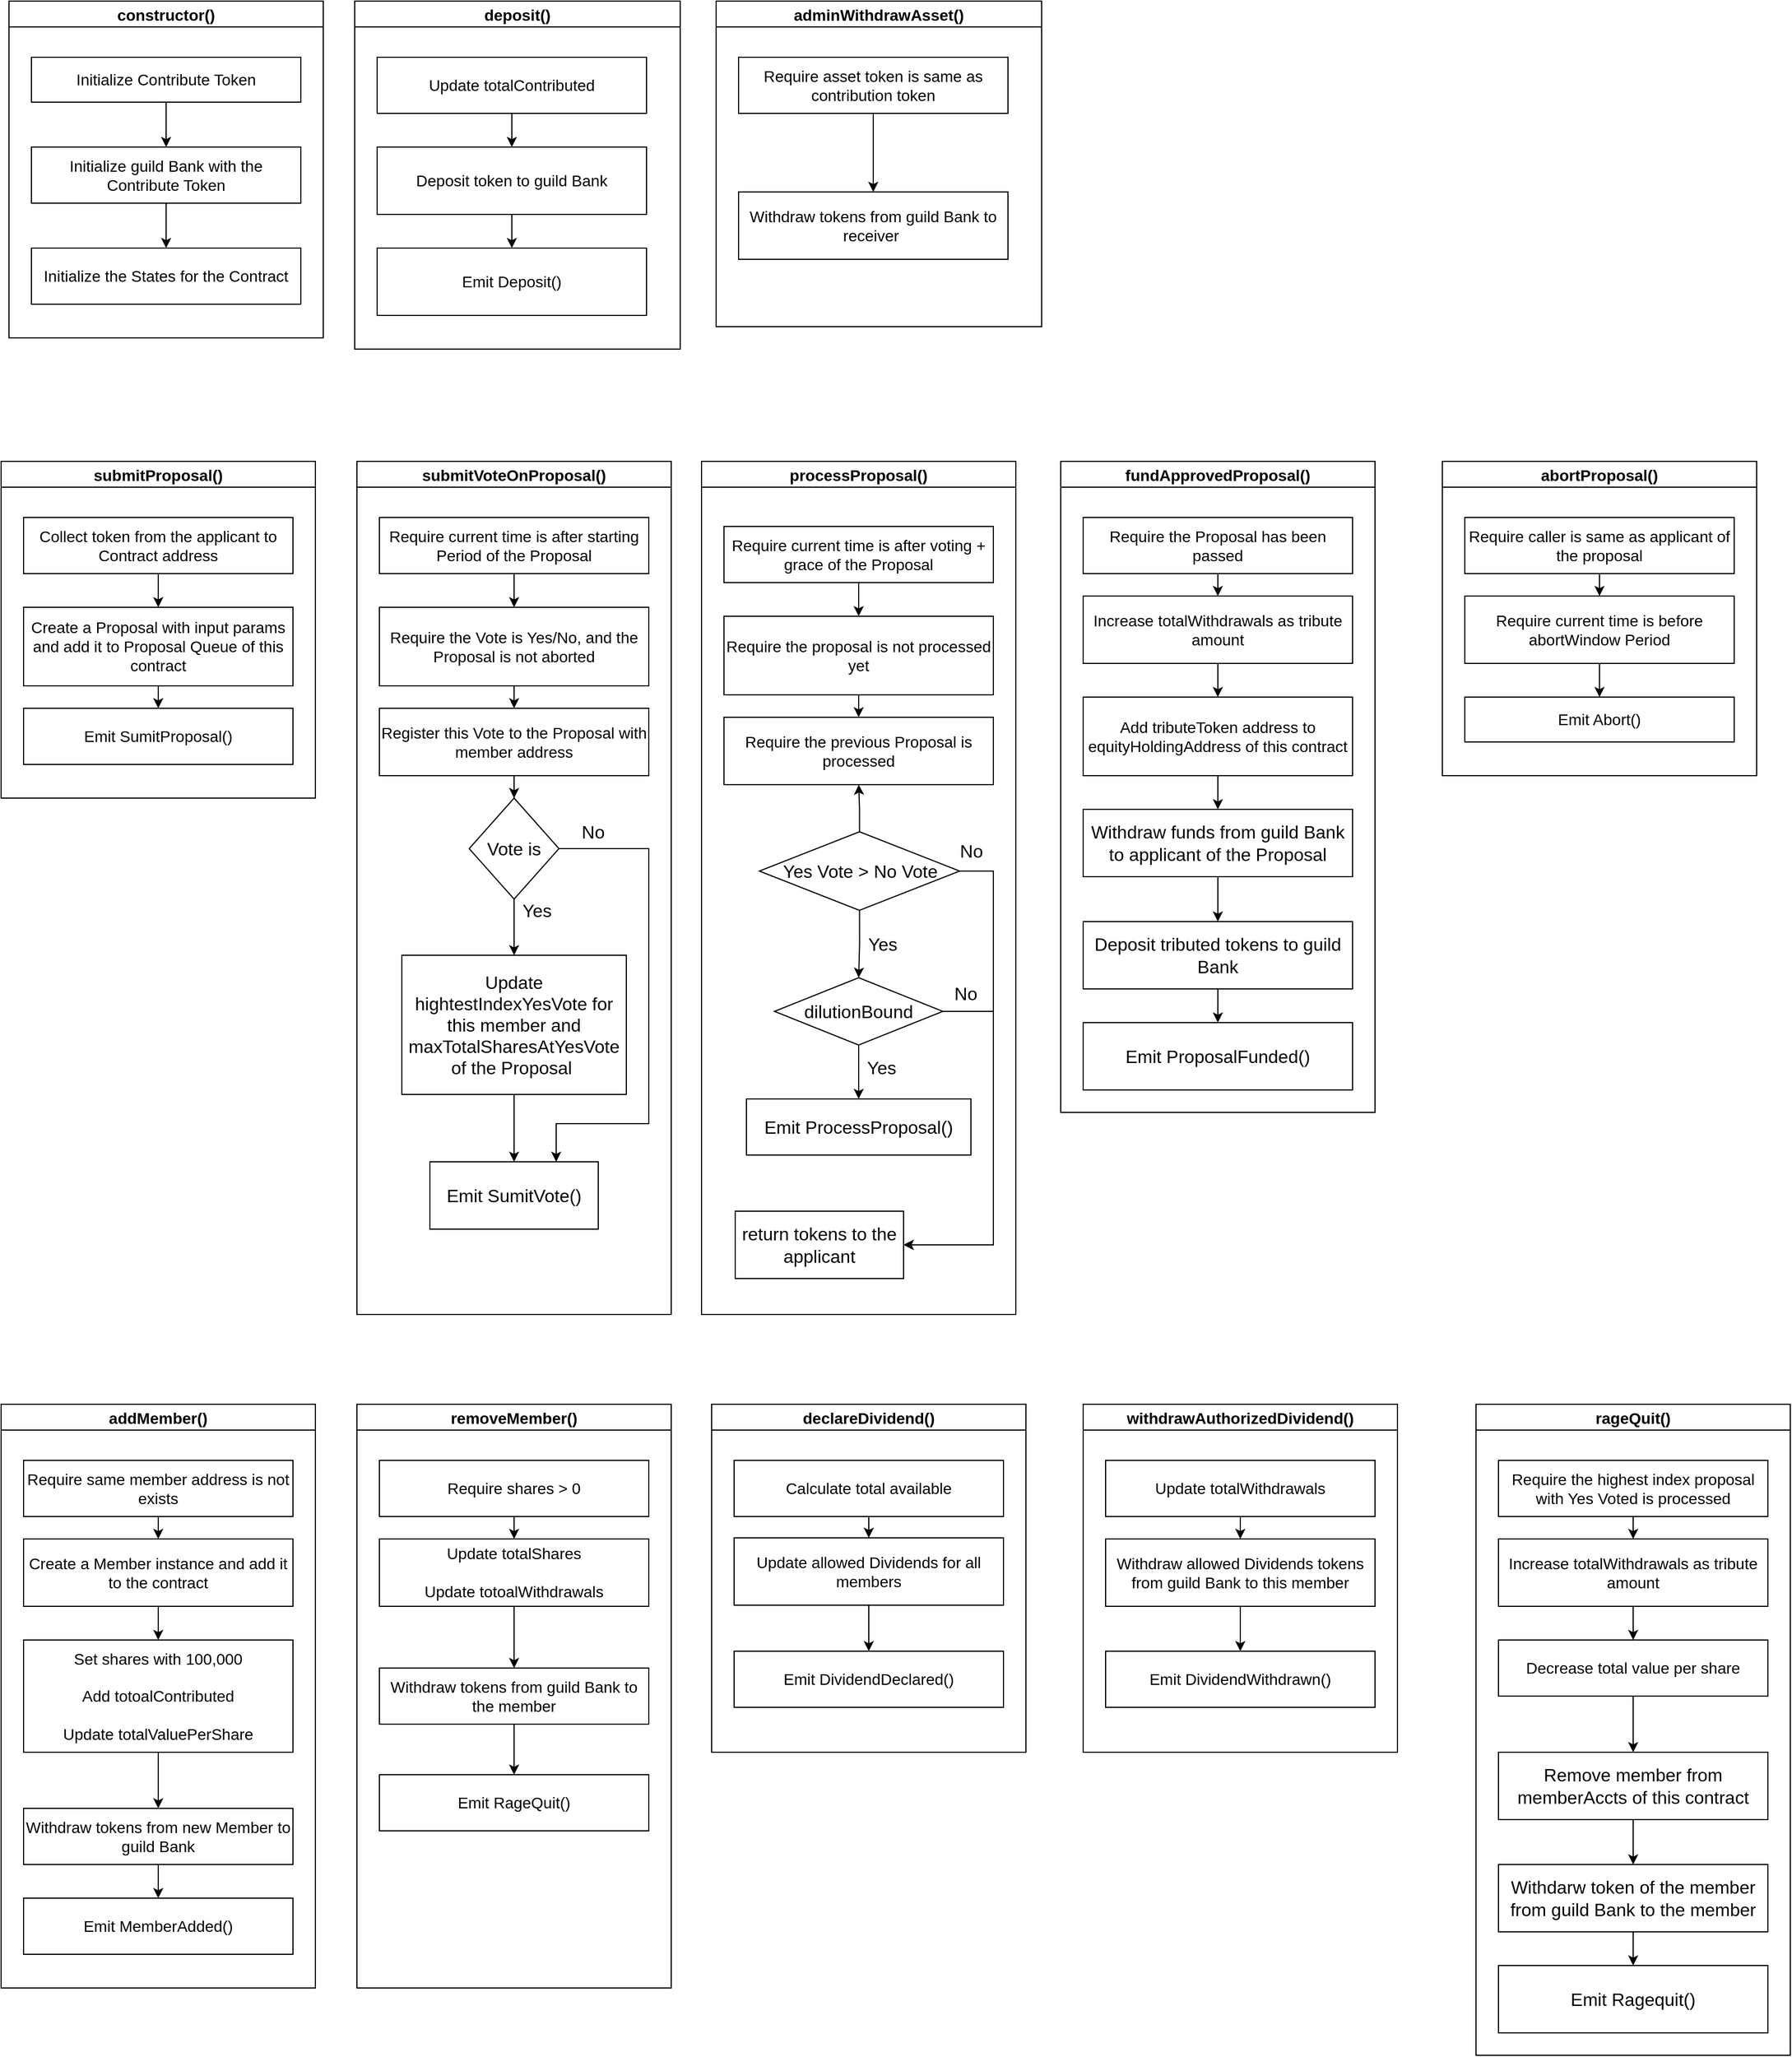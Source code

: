 <mxfile version="15.4.0" type="device"><diagram id="C5RBs43oDa-KdzZeNtuy" name="Page-1"><mxGraphModel dx="3555" dy="2055" grid="1" gridSize="10" guides="1" tooltips="1" connect="1" arrows="1" fold="1" page="1" pageScale="1" pageWidth="827" pageHeight="1169" math="0" shadow="0"><root><mxCell id="WIyWlLk6GJQsqaUBKTNV-0"/><mxCell id="WIyWlLk6GJQsqaUBKTNV-1" parent="WIyWlLk6GJQsqaUBKTNV-0"/><mxCell id="ldrtadML5f2LIZxFjMXJ-25" value="submitProposal()" style="swimlane;fontSize=14;" vertex="1" parent="WIyWlLk6GJQsqaUBKTNV-1"><mxGeometry x="23" y="440" width="280" height="300" as="geometry"/></mxCell><mxCell id="ldrtadML5f2LIZxFjMXJ-26" style="edgeStyle=orthogonalEdgeStyle;rounded=0;orthogonalLoop=1;jettySize=auto;html=1;exitX=0.5;exitY=1;exitDx=0;exitDy=0;entryX=0.5;entryY=0;entryDx=0;entryDy=0;fontSize=14;" edge="1" parent="ldrtadML5f2LIZxFjMXJ-25" source="ldrtadML5f2LIZxFjMXJ-27" target="ldrtadML5f2LIZxFjMXJ-29"><mxGeometry relative="1" as="geometry"/></mxCell><mxCell id="ldrtadML5f2LIZxFjMXJ-27" value="Collect token from the applicant to Contract address" style="rounded=0;whiteSpace=wrap;html=1;fontSize=14;" vertex="1" parent="ldrtadML5f2LIZxFjMXJ-25"><mxGeometry x="20" y="50" width="240" height="50" as="geometry"/></mxCell><mxCell id="ldrtadML5f2LIZxFjMXJ-28" style="edgeStyle=orthogonalEdgeStyle;rounded=0;orthogonalLoop=1;jettySize=auto;html=1;exitX=0.5;exitY=1;exitDx=0;exitDy=0;entryX=0.5;entryY=0;entryDx=0;entryDy=0;fontSize=14;" edge="1" parent="ldrtadML5f2LIZxFjMXJ-25" source="ldrtadML5f2LIZxFjMXJ-29" target="ldrtadML5f2LIZxFjMXJ-30"><mxGeometry relative="1" as="geometry"/></mxCell><mxCell id="ldrtadML5f2LIZxFjMXJ-29" value="Create a Proposal with input params and add it to Proposal Queue of this contract" style="rounded=0;whiteSpace=wrap;html=1;fontSize=14;" vertex="1" parent="ldrtadML5f2LIZxFjMXJ-25"><mxGeometry x="20" y="130" width="240" height="70" as="geometry"/></mxCell><mxCell id="ldrtadML5f2LIZxFjMXJ-30" value="Emit SumitProposal()" style="rounded=0;whiteSpace=wrap;html=1;fontSize=14;" vertex="1" parent="ldrtadML5f2LIZxFjMXJ-25"><mxGeometry x="20" y="220" width="240" height="50" as="geometry"/></mxCell><mxCell id="ldrtadML5f2LIZxFjMXJ-32" style="edgeStyle=orthogonalEdgeStyle;rounded=0;orthogonalLoop=1;jettySize=auto;html=1;exitX=0.5;exitY=1;exitDx=0;exitDy=0;fontSize=16;" edge="1" parent="ldrtadML5f2LIZxFjMXJ-25" source="ldrtadML5f2LIZxFjMXJ-30" target="ldrtadML5f2LIZxFjMXJ-30"><mxGeometry relative="1" as="geometry"/></mxCell><mxCell id="ldrtadML5f2LIZxFjMXJ-33" value="submitVoteOnProposal()" style="swimlane;fontSize=14;" vertex="1" parent="WIyWlLk6GJQsqaUBKTNV-1"><mxGeometry x="340" y="440" width="280" height="760" as="geometry"/></mxCell><mxCell id="ldrtadML5f2LIZxFjMXJ-34" style="edgeStyle=orthogonalEdgeStyle;rounded=0;orthogonalLoop=1;jettySize=auto;html=1;exitX=0.5;exitY=1;exitDx=0;exitDy=0;entryX=0.5;entryY=0;entryDx=0;entryDy=0;fontSize=14;" edge="1" parent="ldrtadML5f2LIZxFjMXJ-33" source="ldrtadML5f2LIZxFjMXJ-35" target="ldrtadML5f2LIZxFjMXJ-37"><mxGeometry relative="1" as="geometry"/></mxCell><mxCell id="ldrtadML5f2LIZxFjMXJ-35" value="Require current time is after starting Period of the Proposal" style="rounded=0;whiteSpace=wrap;html=1;fontSize=14;" vertex="1" parent="ldrtadML5f2LIZxFjMXJ-33"><mxGeometry x="20" y="50" width="240" height="50" as="geometry"/></mxCell><mxCell id="ldrtadML5f2LIZxFjMXJ-36" style="edgeStyle=orthogonalEdgeStyle;rounded=0;orthogonalLoop=1;jettySize=auto;html=1;exitX=0.5;exitY=1;exitDx=0;exitDy=0;entryX=0.5;entryY=0;entryDx=0;entryDy=0;fontSize=14;" edge="1" parent="ldrtadML5f2LIZxFjMXJ-33" source="ldrtadML5f2LIZxFjMXJ-37" target="ldrtadML5f2LIZxFjMXJ-38"><mxGeometry relative="1" as="geometry"/></mxCell><mxCell id="ldrtadML5f2LIZxFjMXJ-37" value="Require the Vote is Yes/No, and the Proposal is not aborted" style="rounded=0;whiteSpace=wrap;html=1;fontSize=14;" vertex="1" parent="ldrtadML5f2LIZxFjMXJ-33"><mxGeometry x="20" y="130" width="240" height="70" as="geometry"/></mxCell><mxCell id="ldrtadML5f2LIZxFjMXJ-41" style="edgeStyle=orthogonalEdgeStyle;rounded=0;orthogonalLoop=1;jettySize=auto;html=1;entryX=0.5;entryY=0;entryDx=0;entryDy=0;fontSize=16;" edge="1" parent="ldrtadML5f2LIZxFjMXJ-33" source="ldrtadML5f2LIZxFjMXJ-38" target="ldrtadML5f2LIZxFjMXJ-40"><mxGeometry relative="1" as="geometry"/></mxCell><mxCell id="ldrtadML5f2LIZxFjMXJ-38" value="Register this Vote to the Proposal with member address" style="rounded=0;whiteSpace=wrap;html=1;fontSize=14;" vertex="1" parent="ldrtadML5f2LIZxFjMXJ-33"><mxGeometry x="20" y="220" width="240" height="60" as="geometry"/></mxCell><mxCell id="ldrtadML5f2LIZxFjMXJ-39" style="edgeStyle=orthogonalEdgeStyle;rounded=0;orthogonalLoop=1;jettySize=auto;html=1;exitX=0.5;exitY=1;exitDx=0;exitDy=0;fontSize=16;" edge="1" parent="ldrtadML5f2LIZxFjMXJ-33" source="ldrtadML5f2LIZxFjMXJ-38" target="ldrtadML5f2LIZxFjMXJ-38"><mxGeometry relative="1" as="geometry"/></mxCell><mxCell id="ldrtadML5f2LIZxFjMXJ-48" value="" style="edgeStyle=orthogonalEdgeStyle;rounded=0;orthogonalLoop=1;jettySize=auto;html=1;fontSize=16;" edge="1" parent="ldrtadML5f2LIZxFjMXJ-33" source="ldrtadML5f2LIZxFjMXJ-40" target="ldrtadML5f2LIZxFjMXJ-45"><mxGeometry relative="1" as="geometry"/></mxCell><mxCell id="ldrtadML5f2LIZxFjMXJ-40" value="Vote is" style="rhombus;whiteSpace=wrap;html=1;fontSize=16;" vertex="1" parent="ldrtadML5f2LIZxFjMXJ-33"><mxGeometry x="100" y="300" width="80" height="90" as="geometry"/></mxCell><mxCell id="ldrtadML5f2LIZxFjMXJ-43" value="Yes" style="text;html=1;align=center;verticalAlign=middle;resizable=0;points=[];autosize=1;strokeColor=none;fillColor=none;fontSize=16;" vertex="1" parent="ldrtadML5f2LIZxFjMXJ-33"><mxGeometry x="140" y="390" width="40" height="20" as="geometry"/></mxCell><mxCell id="ldrtadML5f2LIZxFjMXJ-50" value="" style="edgeStyle=orthogonalEdgeStyle;rounded=0;orthogonalLoop=1;jettySize=auto;html=1;fontSize=16;" edge="1" parent="ldrtadML5f2LIZxFjMXJ-33" source="ldrtadML5f2LIZxFjMXJ-45" target="ldrtadML5f2LIZxFjMXJ-49"><mxGeometry relative="1" as="geometry"/></mxCell><mxCell id="ldrtadML5f2LIZxFjMXJ-45" value="Update hightestIndexYesVote for this member and maxTotalSharesAtYesVote of the Proposal&amp;nbsp;" style="whiteSpace=wrap;html=1;fontSize=16;" vertex="1" parent="ldrtadML5f2LIZxFjMXJ-33"><mxGeometry x="40" y="440" width="200" height="124" as="geometry"/></mxCell><mxCell id="ldrtadML5f2LIZxFjMXJ-49" value="Emit SumitVote()" style="whiteSpace=wrap;html=1;fontSize=16;" vertex="1" parent="ldrtadML5f2LIZxFjMXJ-33"><mxGeometry x="65" y="624" width="150" height="60" as="geometry"/></mxCell><mxCell id="ldrtadML5f2LIZxFjMXJ-51" style="edgeStyle=orthogonalEdgeStyle;rounded=0;orthogonalLoop=1;jettySize=auto;html=1;exitX=1;exitY=0.5;exitDx=0;exitDy=0;fontSize=16;entryX=0.75;entryY=0;entryDx=0;entryDy=0;" edge="1" parent="ldrtadML5f2LIZxFjMXJ-33" source="ldrtadML5f2LIZxFjMXJ-40" target="ldrtadML5f2LIZxFjMXJ-49"><mxGeometry relative="1" as="geometry"><mxPoint x="160" y="580" as="targetPoint"/><Array as="points"><mxPoint x="260" y="345"/><mxPoint x="260" y="590"/><mxPoint x="178" y="590"/></Array></mxGeometry></mxCell><mxCell id="ldrtadML5f2LIZxFjMXJ-52" value="No" style="text;html=1;align=center;verticalAlign=middle;resizable=0;points=[];autosize=1;strokeColor=none;fillColor=none;fontSize=16;" vertex="1" parent="ldrtadML5f2LIZxFjMXJ-33"><mxGeometry x="190" y="320" width="40" height="20" as="geometry"/></mxCell><mxCell id="ldrtadML5f2LIZxFjMXJ-53" value="processProposal()" style="swimlane;fontSize=14;" vertex="1" parent="WIyWlLk6GJQsqaUBKTNV-1"><mxGeometry x="647" y="440" width="280" height="760" as="geometry"/></mxCell><mxCell id="ldrtadML5f2LIZxFjMXJ-54" style="edgeStyle=orthogonalEdgeStyle;rounded=0;orthogonalLoop=1;jettySize=auto;html=1;exitX=0.5;exitY=1;exitDx=0;exitDy=0;entryX=0.5;entryY=0;entryDx=0;entryDy=0;fontSize=14;" edge="1" parent="ldrtadML5f2LIZxFjMXJ-53" source="ldrtadML5f2LIZxFjMXJ-55" target="ldrtadML5f2LIZxFjMXJ-57"><mxGeometry relative="1" as="geometry"/></mxCell><mxCell id="ldrtadML5f2LIZxFjMXJ-55" value="Require current time is after voting + grace of the Proposal" style="rounded=0;whiteSpace=wrap;html=1;fontSize=14;" vertex="1" parent="ldrtadML5f2LIZxFjMXJ-53"><mxGeometry x="20" y="58" width="240" height="50" as="geometry"/></mxCell><mxCell id="ldrtadML5f2LIZxFjMXJ-56" style="edgeStyle=orthogonalEdgeStyle;rounded=0;orthogonalLoop=1;jettySize=auto;html=1;exitX=0.5;exitY=1;exitDx=0;exitDy=0;entryX=0.5;entryY=0;entryDx=0;entryDy=0;fontSize=14;" edge="1" parent="ldrtadML5f2LIZxFjMXJ-53" source="ldrtadML5f2LIZxFjMXJ-57" target="ldrtadML5f2LIZxFjMXJ-59"><mxGeometry relative="1" as="geometry"/></mxCell><mxCell id="ldrtadML5f2LIZxFjMXJ-57" value="Require the proposal is not processed yet" style="rounded=0;whiteSpace=wrap;html=1;fontSize=14;" vertex="1" parent="ldrtadML5f2LIZxFjMXJ-53"><mxGeometry x="20" y="138" width="240" height="70" as="geometry"/></mxCell><mxCell id="ldrtadML5f2LIZxFjMXJ-59" value="Require the previous Proposal is processed" style="rounded=0;whiteSpace=wrap;html=1;fontSize=14;" vertex="1" parent="ldrtadML5f2LIZxFjMXJ-53"><mxGeometry x="20" y="228" width="240" height="60" as="geometry"/></mxCell><mxCell id="ldrtadML5f2LIZxFjMXJ-60" style="edgeStyle=orthogonalEdgeStyle;rounded=0;orthogonalLoop=1;jettySize=auto;html=1;exitX=0.5;exitY=1;exitDx=0;exitDy=0;fontSize=16;" edge="1" parent="ldrtadML5f2LIZxFjMXJ-53" source="ldrtadML5f2LIZxFjMXJ-59" target="ldrtadML5f2LIZxFjMXJ-59"><mxGeometry relative="1" as="geometry"/></mxCell><mxCell id="ldrtadML5f2LIZxFjMXJ-61" value="" style="edgeStyle=orthogonalEdgeStyle;rounded=0;orthogonalLoop=1;jettySize=auto;html=1;fontSize=16;" edge="1" parent="ldrtadML5f2LIZxFjMXJ-53" source="ldrtadML5f2LIZxFjMXJ-62" target="ldrtadML5f2LIZxFjMXJ-65"><mxGeometry relative="1" as="geometry"/></mxCell><mxCell id="ldrtadML5f2LIZxFjMXJ-62" value="dilutionBound" style="rhombus;whiteSpace=wrap;html=1;fontSize=16;" vertex="1" parent="ldrtadML5f2LIZxFjMXJ-53"><mxGeometry x="65" y="460" width="150" height="60" as="geometry"/></mxCell><mxCell id="ldrtadML5f2LIZxFjMXJ-63" value="Yes" style="text;html=1;align=center;verticalAlign=middle;resizable=0;points=[];autosize=1;strokeColor=none;fillColor=none;fontSize=16;" vertex="1" parent="ldrtadML5f2LIZxFjMXJ-53"><mxGeometry x="140" y="530" width="40" height="20" as="geometry"/></mxCell><mxCell id="ldrtadML5f2LIZxFjMXJ-65" value="Emit ProcessProposal()" style="whiteSpace=wrap;html=1;fontSize=16;" vertex="1" parent="ldrtadML5f2LIZxFjMXJ-53"><mxGeometry x="40" y="568" width="200" height="50" as="geometry"/></mxCell><mxCell id="ldrtadML5f2LIZxFjMXJ-66" value="return tokens to the applicant" style="whiteSpace=wrap;html=1;fontSize=16;" vertex="1" parent="ldrtadML5f2LIZxFjMXJ-53"><mxGeometry x="30" y="668" width="150" height="60" as="geometry"/></mxCell><mxCell id="ldrtadML5f2LIZxFjMXJ-67" style="edgeStyle=orthogonalEdgeStyle;rounded=0;orthogonalLoop=1;jettySize=auto;html=1;exitX=1;exitY=0.5;exitDx=0;exitDy=0;fontSize=16;entryX=1;entryY=0.5;entryDx=0;entryDy=0;" edge="1" parent="ldrtadML5f2LIZxFjMXJ-53" source="ldrtadML5f2LIZxFjMXJ-62" target="ldrtadML5f2LIZxFjMXJ-66"><mxGeometry relative="1" as="geometry"><mxPoint x="220" y="688" as="targetPoint"/><Array as="points"><mxPoint x="260" y="490"/><mxPoint x="260" y="698"/></Array></mxGeometry></mxCell><mxCell id="ldrtadML5f2LIZxFjMXJ-68" value="No" style="text;html=1;align=center;verticalAlign=middle;resizable=0;points=[];autosize=1;strokeColor=none;fillColor=none;fontSize=16;" vertex="1" parent="ldrtadML5f2LIZxFjMXJ-53"><mxGeometry x="215" y="464" width="40" height="20" as="geometry"/></mxCell><mxCell id="ldrtadML5f2LIZxFjMXJ-90" value="" style="edgeStyle=orthogonalEdgeStyle;rounded=0;orthogonalLoop=1;jettySize=auto;html=1;fontSize=16;" edge="1" parent="ldrtadML5f2LIZxFjMXJ-53" source="ldrtadML5f2LIZxFjMXJ-88" target="ldrtadML5f2LIZxFjMXJ-59"><mxGeometry relative="1" as="geometry"/></mxCell><mxCell id="ldrtadML5f2LIZxFjMXJ-91" style="edgeStyle=orthogonalEdgeStyle;rounded=0;orthogonalLoop=1;jettySize=auto;html=1;exitX=0.5;exitY=1;exitDx=0;exitDy=0;entryX=0.5;entryY=0;entryDx=0;entryDy=0;fontSize=16;" edge="1" parent="ldrtadML5f2LIZxFjMXJ-53" source="ldrtadML5f2LIZxFjMXJ-88" target="ldrtadML5f2LIZxFjMXJ-62"><mxGeometry relative="1" as="geometry"/></mxCell><mxCell id="ldrtadML5f2LIZxFjMXJ-88" value="Yes Vote &amp;gt; No Vote" style="rhombus;whiteSpace=wrap;html=1;fontSize=16;" vertex="1" parent="ldrtadML5f2LIZxFjMXJ-53"><mxGeometry x="51.5" y="330" width="178.5" height="70" as="geometry"/></mxCell><mxCell id="ldrtadML5f2LIZxFjMXJ-96" value="Yes" style="text;html=1;align=center;verticalAlign=middle;resizable=0;points=[];autosize=1;strokeColor=none;fillColor=none;fontSize=16;" vertex="1" parent="ldrtadML5f2LIZxFjMXJ-53"><mxGeometry x="141" y="420" width="40" height="20" as="geometry"/></mxCell><mxCell id="ldrtadML5f2LIZxFjMXJ-97" value="No" style="text;html=1;align=center;verticalAlign=middle;resizable=0;points=[];autosize=1;strokeColor=none;fillColor=none;fontSize=16;" vertex="1" parent="ldrtadML5f2LIZxFjMXJ-53"><mxGeometry x="220" y="337" width="40" height="20" as="geometry"/></mxCell><mxCell id="ldrtadML5f2LIZxFjMXJ-220" style="edgeStyle=orthogonalEdgeStyle;rounded=0;orthogonalLoop=1;jettySize=auto;html=1;exitX=1;exitY=0.5;exitDx=0;exitDy=0;fontSize=16;entryX=1;entryY=0.5;entryDx=0;entryDy=0;" edge="1" parent="ldrtadML5f2LIZxFjMXJ-53" source="ldrtadML5f2LIZxFjMXJ-88" target="ldrtadML5f2LIZxFjMXJ-66"><mxGeometry relative="1" as="geometry"><mxPoint x="220" y="700" as="targetPoint"/><Array as="points"><mxPoint x="260" y="365"/><mxPoint x="260" y="698"/></Array></mxGeometry></mxCell><mxCell id="ldrtadML5f2LIZxFjMXJ-72" value="fundApprovedProposal()" style="swimlane;fontSize=14;" vertex="1" parent="WIyWlLk6GJQsqaUBKTNV-1"><mxGeometry x="967" y="440" width="280" height="580" as="geometry"/></mxCell><mxCell id="ldrtadML5f2LIZxFjMXJ-73" style="edgeStyle=orthogonalEdgeStyle;rounded=0;orthogonalLoop=1;jettySize=auto;html=1;exitX=0.5;exitY=1;exitDx=0;exitDy=0;entryX=0.5;entryY=0;entryDx=0;entryDy=0;fontSize=14;" edge="1" parent="ldrtadML5f2LIZxFjMXJ-72" source="ldrtadML5f2LIZxFjMXJ-74" target="ldrtadML5f2LIZxFjMXJ-76"><mxGeometry relative="1" as="geometry"/></mxCell><mxCell id="ldrtadML5f2LIZxFjMXJ-74" value="Require the Proposal has been passed" style="rounded=0;whiteSpace=wrap;html=1;fontSize=14;" vertex="1" parent="ldrtadML5f2LIZxFjMXJ-72"><mxGeometry x="20" y="50" width="240" height="50" as="geometry"/></mxCell><mxCell id="ldrtadML5f2LIZxFjMXJ-75" style="edgeStyle=orthogonalEdgeStyle;rounded=0;orthogonalLoop=1;jettySize=auto;html=1;exitX=0.5;exitY=1;exitDx=0;exitDy=0;entryX=0.5;entryY=0;entryDx=0;entryDy=0;fontSize=14;" edge="1" parent="ldrtadML5f2LIZxFjMXJ-72" source="ldrtadML5f2LIZxFjMXJ-76" target="ldrtadML5f2LIZxFjMXJ-78"><mxGeometry relative="1" as="geometry"/></mxCell><mxCell id="ldrtadML5f2LIZxFjMXJ-76" value="Increase totalWithdrawals as tribute amount" style="rounded=0;whiteSpace=wrap;html=1;fontSize=14;" vertex="1" parent="ldrtadML5f2LIZxFjMXJ-72"><mxGeometry x="20" y="120" width="240" height="60" as="geometry"/></mxCell><mxCell id="ldrtadML5f2LIZxFjMXJ-103" value="" style="edgeStyle=orthogonalEdgeStyle;rounded=0;orthogonalLoop=1;jettySize=auto;html=1;fontSize=16;" edge="1" parent="ldrtadML5f2LIZxFjMXJ-72" source="ldrtadML5f2LIZxFjMXJ-78" target="ldrtadML5f2LIZxFjMXJ-100"><mxGeometry relative="1" as="geometry"/></mxCell><mxCell id="ldrtadML5f2LIZxFjMXJ-78" value="Add tributeToken address to equityHoldingAddress of this contract" style="rounded=0;whiteSpace=wrap;html=1;fontSize=14;" vertex="1" parent="ldrtadML5f2LIZxFjMXJ-72"><mxGeometry x="20" y="210" width="240" height="70" as="geometry"/></mxCell><mxCell id="ldrtadML5f2LIZxFjMXJ-79" style="edgeStyle=orthogonalEdgeStyle;rounded=0;orthogonalLoop=1;jettySize=auto;html=1;exitX=0.5;exitY=1;exitDx=0;exitDy=0;fontSize=16;" edge="1" parent="ldrtadML5f2LIZxFjMXJ-72" source="ldrtadML5f2LIZxFjMXJ-78" target="ldrtadML5f2LIZxFjMXJ-78"><mxGeometry relative="1" as="geometry"/></mxCell><mxCell id="ldrtadML5f2LIZxFjMXJ-85" value="Emit ProposalFunded()" style="whiteSpace=wrap;html=1;fontSize=16;" vertex="1" parent="ldrtadML5f2LIZxFjMXJ-72"><mxGeometry x="20" y="500" width="240" height="60" as="geometry"/></mxCell><mxCell id="ldrtadML5f2LIZxFjMXJ-109" value="" style="edgeStyle=orthogonalEdgeStyle;rounded=0;orthogonalLoop=1;jettySize=auto;html=1;fontSize=16;" edge="1" parent="ldrtadML5f2LIZxFjMXJ-72" source="ldrtadML5f2LIZxFjMXJ-100" target="ldrtadML5f2LIZxFjMXJ-104"><mxGeometry relative="1" as="geometry"/></mxCell><mxCell id="ldrtadML5f2LIZxFjMXJ-100" value="Withdraw funds from guild Bank to applicant of the Proposal" style="whiteSpace=wrap;html=1;fontSize=16;" vertex="1" parent="ldrtadML5f2LIZxFjMXJ-72"><mxGeometry x="20" y="310" width="240" height="60" as="geometry"/></mxCell><mxCell id="ldrtadML5f2LIZxFjMXJ-110" value="" style="edgeStyle=orthogonalEdgeStyle;rounded=0;orthogonalLoop=1;jettySize=auto;html=1;fontSize=16;" edge="1" parent="ldrtadML5f2LIZxFjMXJ-72" source="ldrtadML5f2LIZxFjMXJ-104" target="ldrtadML5f2LIZxFjMXJ-85"><mxGeometry relative="1" as="geometry"/></mxCell><mxCell id="ldrtadML5f2LIZxFjMXJ-104" value="Deposit tributed tokens to guild Bank" style="whiteSpace=wrap;html=1;fontSize=16;" vertex="1" parent="ldrtadML5f2LIZxFjMXJ-72"><mxGeometry x="20" y="410" width="240" height="60" as="geometry"/></mxCell><mxCell id="ldrtadML5f2LIZxFjMXJ-111" value="rageQuit()" style="swimlane;fontSize=14;" vertex="1" parent="WIyWlLk6GJQsqaUBKTNV-1"><mxGeometry x="1337" y="1280" width="280" height="580" as="geometry"/></mxCell><mxCell id="ldrtadML5f2LIZxFjMXJ-112" style="edgeStyle=orthogonalEdgeStyle;rounded=0;orthogonalLoop=1;jettySize=auto;html=1;exitX=0.5;exitY=1;exitDx=0;exitDy=0;entryX=0.5;entryY=0;entryDx=0;entryDy=0;fontSize=14;" edge="1" parent="ldrtadML5f2LIZxFjMXJ-111" source="ldrtadML5f2LIZxFjMXJ-113" target="ldrtadML5f2LIZxFjMXJ-115"><mxGeometry relative="1" as="geometry"/></mxCell><mxCell id="ldrtadML5f2LIZxFjMXJ-113" value="Require the highest index proposal with Yes Voted is processed" style="rounded=0;whiteSpace=wrap;html=1;fontSize=14;" vertex="1" parent="ldrtadML5f2LIZxFjMXJ-111"><mxGeometry x="20" y="50" width="240" height="50" as="geometry"/></mxCell><mxCell id="ldrtadML5f2LIZxFjMXJ-114" style="edgeStyle=orthogonalEdgeStyle;rounded=0;orthogonalLoop=1;jettySize=auto;html=1;exitX=0.5;exitY=1;exitDx=0;exitDy=0;entryX=0.5;entryY=0;entryDx=0;entryDy=0;fontSize=14;" edge="1" parent="ldrtadML5f2LIZxFjMXJ-111" source="ldrtadML5f2LIZxFjMXJ-115" target="ldrtadML5f2LIZxFjMXJ-117"><mxGeometry relative="1" as="geometry"/></mxCell><mxCell id="ldrtadML5f2LIZxFjMXJ-115" value="Increase totalWithdrawals as tribute amount" style="rounded=0;whiteSpace=wrap;html=1;fontSize=14;" vertex="1" parent="ldrtadML5f2LIZxFjMXJ-111"><mxGeometry x="20" y="120" width="240" height="60" as="geometry"/></mxCell><mxCell id="ldrtadML5f2LIZxFjMXJ-116" value="" style="edgeStyle=orthogonalEdgeStyle;rounded=0;orthogonalLoop=1;jettySize=auto;html=1;fontSize=16;" edge="1" parent="ldrtadML5f2LIZxFjMXJ-111" source="ldrtadML5f2LIZxFjMXJ-117" target="ldrtadML5f2LIZxFjMXJ-121"><mxGeometry relative="1" as="geometry"/></mxCell><mxCell id="ldrtadML5f2LIZxFjMXJ-117" value="Decrease total value per share" style="rounded=0;whiteSpace=wrap;html=1;fontSize=14;" vertex="1" parent="ldrtadML5f2LIZxFjMXJ-111"><mxGeometry x="20" y="210" width="240" height="50" as="geometry"/></mxCell><mxCell id="ldrtadML5f2LIZxFjMXJ-118" style="edgeStyle=orthogonalEdgeStyle;rounded=0;orthogonalLoop=1;jettySize=auto;html=1;exitX=0.5;exitY=1;exitDx=0;exitDy=0;fontSize=16;" edge="1" parent="ldrtadML5f2LIZxFjMXJ-111" source="ldrtadML5f2LIZxFjMXJ-117" target="ldrtadML5f2LIZxFjMXJ-117"><mxGeometry relative="1" as="geometry"/></mxCell><mxCell id="ldrtadML5f2LIZxFjMXJ-119" value="Emit Ragequit()" style="whiteSpace=wrap;html=1;fontSize=16;" vertex="1" parent="ldrtadML5f2LIZxFjMXJ-111"><mxGeometry x="20" y="500" width="240" height="60" as="geometry"/></mxCell><mxCell id="ldrtadML5f2LIZxFjMXJ-120" value="" style="edgeStyle=orthogonalEdgeStyle;rounded=0;orthogonalLoop=1;jettySize=auto;html=1;fontSize=16;" edge="1" parent="ldrtadML5f2LIZxFjMXJ-111" source="ldrtadML5f2LIZxFjMXJ-121" target="ldrtadML5f2LIZxFjMXJ-123"><mxGeometry relative="1" as="geometry"/></mxCell><mxCell id="ldrtadML5f2LIZxFjMXJ-121" value="Remove member from memberAccts of this contract" style="whiteSpace=wrap;html=1;fontSize=16;" vertex="1" parent="ldrtadML5f2LIZxFjMXJ-111"><mxGeometry x="20" y="310" width="240" height="60" as="geometry"/></mxCell><mxCell id="ldrtadML5f2LIZxFjMXJ-122" value="" style="edgeStyle=orthogonalEdgeStyle;rounded=0;orthogonalLoop=1;jettySize=auto;html=1;fontSize=16;" edge="1" parent="ldrtadML5f2LIZxFjMXJ-111" source="ldrtadML5f2LIZxFjMXJ-123" target="ldrtadML5f2LIZxFjMXJ-119"><mxGeometry relative="1" as="geometry"/></mxCell><mxCell id="ldrtadML5f2LIZxFjMXJ-123" value="Withdarw token of the member from guild Bank to the member" style="whiteSpace=wrap;html=1;fontSize=16;" vertex="1" parent="ldrtadML5f2LIZxFjMXJ-111"><mxGeometry x="20" y="410" width="240" height="60" as="geometry"/></mxCell><mxCell id="ldrtadML5f2LIZxFjMXJ-124" value="abortProposal()" style="swimlane;fontSize=14;" vertex="1" parent="WIyWlLk6GJQsqaUBKTNV-1"><mxGeometry x="1307" y="440" width="280" height="280" as="geometry"/></mxCell><mxCell id="ldrtadML5f2LIZxFjMXJ-125" style="edgeStyle=orthogonalEdgeStyle;rounded=0;orthogonalLoop=1;jettySize=auto;html=1;exitX=0.5;exitY=1;exitDx=0;exitDy=0;entryX=0.5;entryY=0;entryDx=0;entryDy=0;fontSize=14;" edge="1" parent="ldrtadML5f2LIZxFjMXJ-124" source="ldrtadML5f2LIZxFjMXJ-126" target="ldrtadML5f2LIZxFjMXJ-128"><mxGeometry relative="1" as="geometry"/></mxCell><mxCell id="ldrtadML5f2LIZxFjMXJ-126" value="Require caller is same as applicant of the proposal" style="rounded=0;whiteSpace=wrap;html=1;fontSize=14;" vertex="1" parent="ldrtadML5f2LIZxFjMXJ-124"><mxGeometry x="20" y="50" width="240" height="50" as="geometry"/></mxCell><mxCell id="ldrtadML5f2LIZxFjMXJ-127" style="edgeStyle=orthogonalEdgeStyle;rounded=0;orthogonalLoop=1;jettySize=auto;html=1;exitX=0.5;exitY=1;exitDx=0;exitDy=0;entryX=0.5;entryY=0;entryDx=0;entryDy=0;fontSize=14;" edge="1" parent="ldrtadML5f2LIZxFjMXJ-124" source="ldrtadML5f2LIZxFjMXJ-128" target="ldrtadML5f2LIZxFjMXJ-130"><mxGeometry relative="1" as="geometry"/></mxCell><mxCell id="ldrtadML5f2LIZxFjMXJ-128" value="Require current time is before abortWindow Period" style="rounded=0;whiteSpace=wrap;html=1;fontSize=14;" vertex="1" parent="ldrtadML5f2LIZxFjMXJ-124"><mxGeometry x="20" y="120" width="240" height="60" as="geometry"/></mxCell><mxCell id="ldrtadML5f2LIZxFjMXJ-130" value="Emit Abort()" style="rounded=0;whiteSpace=wrap;html=1;fontSize=14;" vertex="1" parent="ldrtadML5f2LIZxFjMXJ-124"><mxGeometry x="20" y="210" width="240" height="40" as="geometry"/></mxCell><mxCell id="ldrtadML5f2LIZxFjMXJ-131" style="edgeStyle=orthogonalEdgeStyle;rounded=0;orthogonalLoop=1;jettySize=auto;html=1;exitX=0.5;exitY=1;exitDx=0;exitDy=0;fontSize=16;" edge="1" parent="ldrtadML5f2LIZxFjMXJ-124" source="ldrtadML5f2LIZxFjMXJ-130" target="ldrtadML5f2LIZxFjMXJ-130"><mxGeometry relative="1" as="geometry"/></mxCell><mxCell id="ldrtadML5f2LIZxFjMXJ-165" value="addMember()" style="swimlane;fontSize=14;" vertex="1" parent="WIyWlLk6GJQsqaUBKTNV-1"><mxGeometry x="23" y="1280" width="280" height="520" as="geometry"/></mxCell><mxCell id="ldrtadML5f2LIZxFjMXJ-166" style="edgeStyle=orthogonalEdgeStyle;rounded=0;orthogonalLoop=1;jettySize=auto;html=1;exitX=0.5;exitY=1;exitDx=0;exitDy=0;entryX=0.5;entryY=0;entryDx=0;entryDy=0;fontSize=14;" edge="1" parent="ldrtadML5f2LIZxFjMXJ-165" source="ldrtadML5f2LIZxFjMXJ-167" target="ldrtadML5f2LIZxFjMXJ-169"><mxGeometry relative="1" as="geometry"/></mxCell><mxCell id="ldrtadML5f2LIZxFjMXJ-167" value="Require same member address is not exists" style="rounded=0;whiteSpace=wrap;html=1;fontSize=14;" vertex="1" parent="ldrtadML5f2LIZxFjMXJ-165"><mxGeometry x="20" y="50" width="240" height="50" as="geometry"/></mxCell><mxCell id="ldrtadML5f2LIZxFjMXJ-169" value="Create a Member instance and add it to the contract" style="rounded=0;whiteSpace=wrap;html=1;fontSize=14;" vertex="1" parent="ldrtadML5f2LIZxFjMXJ-165"><mxGeometry x="20" y="120" width="240" height="60" as="geometry"/></mxCell><mxCell id="ldrtadML5f2LIZxFjMXJ-182" style="edgeStyle=orthogonalEdgeStyle;rounded=0;orthogonalLoop=1;jettySize=auto;html=1;exitX=0.5;exitY=1;exitDx=0;exitDy=0;entryX=0.5;entryY=0;entryDx=0;entryDy=0;fontSize=16;" edge="1" parent="ldrtadML5f2LIZxFjMXJ-165" source="ldrtadML5f2LIZxFjMXJ-174" target="ldrtadML5f2LIZxFjMXJ-175"><mxGeometry relative="1" as="geometry"/></mxCell><mxCell id="ldrtadML5f2LIZxFjMXJ-174" value="Withdraw tokens from new Member to guild Bank" style="rounded=0;whiteSpace=wrap;html=1;fontSize=14;" vertex="1" parent="ldrtadML5f2LIZxFjMXJ-165"><mxGeometry x="20" y="360" width="240" height="50" as="geometry"/></mxCell><mxCell id="ldrtadML5f2LIZxFjMXJ-175" value="Emit MemberAdded()" style="rounded=0;whiteSpace=wrap;html=1;fontSize=14;" vertex="1" parent="ldrtadML5f2LIZxFjMXJ-165"><mxGeometry x="20" y="440" width="240" height="50" as="geometry"/></mxCell><mxCell id="ldrtadML5f2LIZxFjMXJ-170" value="Set shares with 100,000&lt;br&gt;&lt;br&gt;Add totoalContributed&lt;br&gt;&lt;br&gt;Update totalValuePerShare" style="rounded=0;whiteSpace=wrap;html=1;fontSize=14;" vertex="1" parent="ldrtadML5f2LIZxFjMXJ-165"><mxGeometry x="20" y="210" width="240" height="100" as="geometry"/></mxCell><mxCell id="ldrtadML5f2LIZxFjMXJ-171" style="edgeStyle=orthogonalEdgeStyle;rounded=0;orthogonalLoop=1;jettySize=auto;html=1;exitX=0.5;exitY=1;exitDx=0;exitDy=0;fontSize=16;" edge="1" parent="ldrtadML5f2LIZxFjMXJ-165" source="ldrtadML5f2LIZxFjMXJ-170" target="ldrtadML5f2LIZxFjMXJ-170"><mxGeometry relative="1" as="geometry"/></mxCell><mxCell id="ldrtadML5f2LIZxFjMXJ-168" style="edgeStyle=orthogonalEdgeStyle;rounded=0;orthogonalLoop=1;jettySize=auto;html=1;exitX=0.5;exitY=1;exitDx=0;exitDy=0;entryX=0.5;entryY=0;entryDx=0;entryDy=0;fontSize=14;" edge="1" parent="ldrtadML5f2LIZxFjMXJ-165" source="ldrtadML5f2LIZxFjMXJ-169" target="ldrtadML5f2LIZxFjMXJ-170"><mxGeometry relative="1" as="geometry"/></mxCell><mxCell id="ldrtadML5f2LIZxFjMXJ-183" style="edgeStyle=orthogonalEdgeStyle;rounded=0;orthogonalLoop=1;jettySize=auto;html=1;exitX=0.5;exitY=1;exitDx=0;exitDy=0;entryX=0.5;entryY=0;entryDx=0;entryDy=0;fontSize=16;" edge="1" parent="ldrtadML5f2LIZxFjMXJ-165" source="ldrtadML5f2LIZxFjMXJ-170" target="ldrtadML5f2LIZxFjMXJ-174"><mxGeometry relative="1" as="geometry"/></mxCell><mxCell id="ldrtadML5f2LIZxFjMXJ-185" value="removeMember()" style="swimlane;fontSize=14;" vertex="1" parent="WIyWlLk6GJQsqaUBKTNV-1"><mxGeometry x="340" y="1280" width="280" height="520" as="geometry"/></mxCell><mxCell id="ldrtadML5f2LIZxFjMXJ-186" style="edgeStyle=orthogonalEdgeStyle;rounded=0;orthogonalLoop=1;jettySize=auto;html=1;exitX=0.5;exitY=1;exitDx=0;exitDy=0;entryX=0.5;entryY=0;entryDx=0;entryDy=0;fontSize=14;" edge="1" parent="ldrtadML5f2LIZxFjMXJ-185" source="ldrtadML5f2LIZxFjMXJ-187" target="ldrtadML5f2LIZxFjMXJ-189"><mxGeometry relative="1" as="geometry"/></mxCell><mxCell id="ldrtadML5f2LIZxFjMXJ-187" value="Require shares &amp;gt; 0" style="rounded=0;whiteSpace=wrap;html=1;fontSize=14;" vertex="1" parent="ldrtadML5f2LIZxFjMXJ-185"><mxGeometry x="20" y="50" width="240" height="50" as="geometry"/></mxCell><mxCell id="ldrtadML5f2LIZxFjMXJ-188" style="edgeStyle=orthogonalEdgeStyle;rounded=0;orthogonalLoop=1;jettySize=auto;html=1;exitX=0.5;exitY=1;exitDx=0;exitDy=0;entryX=0.5;entryY=0;entryDx=0;entryDy=0;fontSize=14;" edge="1" parent="ldrtadML5f2LIZxFjMXJ-185" source="ldrtadML5f2LIZxFjMXJ-189" target="ldrtadML5f2LIZxFjMXJ-195"><mxGeometry relative="1" as="geometry"><mxPoint x="140" y="210" as="targetPoint"/></mxGeometry></mxCell><mxCell id="ldrtadML5f2LIZxFjMXJ-189" value="Update totalShares&lt;br&gt;&lt;br&gt;Update totoalWithdrawals" style="rounded=0;whiteSpace=wrap;html=1;fontSize=14;" vertex="1" parent="ldrtadML5f2LIZxFjMXJ-185"><mxGeometry x="20" y="120" width="240" height="60" as="geometry"/></mxCell><mxCell id="ldrtadML5f2LIZxFjMXJ-193" style="edgeStyle=orthogonalEdgeStyle;rounded=0;orthogonalLoop=1;jettySize=auto;html=1;exitX=0.5;exitY=1;exitDx=0;exitDy=0;fontSize=16;" edge="1" parent="ldrtadML5f2LIZxFjMXJ-185"><mxGeometry relative="1" as="geometry"><mxPoint x="140" y="310" as="sourcePoint"/><mxPoint x="140" y="310" as="targetPoint"/></mxGeometry></mxCell><mxCell id="ldrtadML5f2LIZxFjMXJ-194" style="edgeStyle=orthogonalEdgeStyle;rounded=0;orthogonalLoop=1;jettySize=auto;html=1;exitX=0.5;exitY=1;exitDx=0;exitDy=0;entryX=0.5;entryY=0;entryDx=0;entryDy=0;fontSize=16;" edge="1" parent="ldrtadML5f2LIZxFjMXJ-185" source="ldrtadML5f2LIZxFjMXJ-195" target="ldrtadML5f2LIZxFjMXJ-196"><mxGeometry relative="1" as="geometry"/></mxCell><mxCell id="ldrtadML5f2LIZxFjMXJ-195" value="Withdraw tokens from guild Bank to the member" style="rounded=0;whiteSpace=wrap;html=1;fontSize=14;" vertex="1" parent="ldrtadML5f2LIZxFjMXJ-185"><mxGeometry x="20" y="235" width="240" height="50" as="geometry"/></mxCell><mxCell id="ldrtadML5f2LIZxFjMXJ-196" value="Emit RageQuit()" style="rounded=0;whiteSpace=wrap;html=1;fontSize=14;" vertex="1" parent="ldrtadML5f2LIZxFjMXJ-185"><mxGeometry x="20" y="330" width="240" height="50" as="geometry"/></mxCell><mxCell id="ldrtadML5f2LIZxFjMXJ-197" value="declareDividend()" style="swimlane;fontSize=14;" vertex="1" parent="WIyWlLk6GJQsqaUBKTNV-1"><mxGeometry x="656" y="1280" width="280" height="310" as="geometry"/></mxCell><mxCell id="ldrtadML5f2LIZxFjMXJ-198" style="edgeStyle=orthogonalEdgeStyle;rounded=0;orthogonalLoop=1;jettySize=auto;html=1;exitX=0.5;exitY=1;exitDx=0;exitDy=0;entryX=0.5;entryY=0;entryDx=0;entryDy=0;fontSize=14;" edge="1" parent="ldrtadML5f2LIZxFjMXJ-197" source="ldrtadML5f2LIZxFjMXJ-199" target="ldrtadML5f2LIZxFjMXJ-201"><mxGeometry relative="1" as="geometry"/></mxCell><mxCell id="ldrtadML5f2LIZxFjMXJ-199" value="Calculate total available" style="rounded=0;whiteSpace=wrap;html=1;fontSize=14;" vertex="1" parent="ldrtadML5f2LIZxFjMXJ-197"><mxGeometry x="20" y="50" width="240" height="50" as="geometry"/></mxCell><mxCell id="ldrtadML5f2LIZxFjMXJ-211" value="" style="edgeStyle=orthogonalEdgeStyle;rounded=0;orthogonalLoop=1;jettySize=auto;html=1;fontSize=16;" edge="1" parent="ldrtadML5f2LIZxFjMXJ-197" source="ldrtadML5f2LIZxFjMXJ-201" target="ldrtadML5f2LIZxFjMXJ-208"><mxGeometry relative="1" as="geometry"/></mxCell><mxCell id="ldrtadML5f2LIZxFjMXJ-201" value="Update allowed Dividends for all members" style="rounded=0;whiteSpace=wrap;html=1;fontSize=14;" vertex="1" parent="ldrtadML5f2LIZxFjMXJ-197"><mxGeometry x="20" y="119" width="240" height="60" as="geometry"/></mxCell><mxCell id="ldrtadML5f2LIZxFjMXJ-205" style="edgeStyle=orthogonalEdgeStyle;rounded=0;orthogonalLoop=1;jettySize=auto;html=1;exitX=0.5;exitY=1;exitDx=0;exitDy=0;fontSize=16;" edge="1" parent="ldrtadML5f2LIZxFjMXJ-197"><mxGeometry relative="1" as="geometry"><mxPoint x="140" y="320" as="sourcePoint"/><mxPoint x="140" y="320" as="targetPoint"/></mxGeometry></mxCell><mxCell id="ldrtadML5f2LIZxFjMXJ-208" value="Emit DividendDeclared()" style="rounded=0;whiteSpace=wrap;html=1;fontSize=14;" vertex="1" parent="ldrtadML5f2LIZxFjMXJ-197"><mxGeometry x="20" y="220" width="240" height="50" as="geometry"/></mxCell><mxCell id="ldrtadML5f2LIZxFjMXJ-212" value="withdrawAuthorizedDividend()" style="swimlane;fontSize=14;" vertex="1" parent="WIyWlLk6GJQsqaUBKTNV-1"><mxGeometry x="987" y="1280" width="280" height="310" as="geometry"/></mxCell><mxCell id="ldrtadML5f2LIZxFjMXJ-213" style="edgeStyle=orthogonalEdgeStyle;rounded=0;orthogonalLoop=1;jettySize=auto;html=1;exitX=0.5;exitY=1;exitDx=0;exitDy=0;entryX=0.5;entryY=0;entryDx=0;entryDy=0;fontSize=14;" edge="1" parent="ldrtadML5f2LIZxFjMXJ-212" source="ldrtadML5f2LIZxFjMXJ-214" target="ldrtadML5f2LIZxFjMXJ-216"><mxGeometry relative="1" as="geometry"/></mxCell><mxCell id="ldrtadML5f2LIZxFjMXJ-214" value="Update totalWithdrawals" style="rounded=0;whiteSpace=wrap;html=1;fontSize=14;" vertex="1" parent="ldrtadML5f2LIZxFjMXJ-212"><mxGeometry x="20" y="50" width="240" height="50" as="geometry"/></mxCell><mxCell id="ldrtadML5f2LIZxFjMXJ-215" value="" style="edgeStyle=orthogonalEdgeStyle;rounded=0;orthogonalLoop=1;jettySize=auto;html=1;fontSize=16;" edge="1" parent="ldrtadML5f2LIZxFjMXJ-212" source="ldrtadML5f2LIZxFjMXJ-216" target="ldrtadML5f2LIZxFjMXJ-218"><mxGeometry relative="1" as="geometry"/></mxCell><mxCell id="ldrtadML5f2LIZxFjMXJ-216" value="Withdraw allowed Dividends tokens from guild Bank to this member" style="rounded=0;whiteSpace=wrap;html=1;fontSize=14;" vertex="1" parent="ldrtadML5f2LIZxFjMXJ-212"><mxGeometry x="20" y="120" width="240" height="60" as="geometry"/></mxCell><mxCell id="ldrtadML5f2LIZxFjMXJ-217" style="edgeStyle=orthogonalEdgeStyle;rounded=0;orthogonalLoop=1;jettySize=auto;html=1;exitX=0.5;exitY=1;exitDx=0;exitDy=0;fontSize=16;" edge="1" parent="ldrtadML5f2LIZxFjMXJ-212"><mxGeometry relative="1" as="geometry"><mxPoint x="140" y="320" as="sourcePoint"/><mxPoint x="140" y="320" as="targetPoint"/></mxGeometry></mxCell><mxCell id="ldrtadML5f2LIZxFjMXJ-218" value="Emit DividendWithdrawn()" style="rounded=0;whiteSpace=wrap;html=1;fontSize=14;" vertex="1" parent="ldrtadML5f2LIZxFjMXJ-212"><mxGeometry x="20" y="220" width="240" height="50" as="geometry"/></mxCell><mxCell id="ldrtadML5f2LIZxFjMXJ-13" value="constructor()" style="swimlane;fontSize=14;" vertex="1" parent="WIyWlLk6GJQsqaUBKTNV-1"><mxGeometry x="30" y="30" width="280" height="300" as="geometry"/></mxCell><mxCell id="ldrtadML5f2LIZxFjMXJ-17" style="edgeStyle=orthogonalEdgeStyle;rounded=0;orthogonalLoop=1;jettySize=auto;html=1;exitX=0.5;exitY=1;exitDx=0;exitDy=0;entryX=0.5;entryY=0;entryDx=0;entryDy=0;fontSize=14;" edge="1" parent="ldrtadML5f2LIZxFjMXJ-13" source="ldrtadML5f2LIZxFjMXJ-14" target="ldrtadML5f2LIZxFjMXJ-15"><mxGeometry relative="1" as="geometry"/></mxCell><mxCell id="ldrtadML5f2LIZxFjMXJ-14" value="Initialize Contribute Token" style="rounded=0;whiteSpace=wrap;html=1;fontSize=14;" vertex="1" parent="ldrtadML5f2LIZxFjMXJ-13"><mxGeometry x="20" y="50" width="240" height="40" as="geometry"/></mxCell><mxCell id="ldrtadML5f2LIZxFjMXJ-18" style="edgeStyle=orthogonalEdgeStyle;rounded=0;orthogonalLoop=1;jettySize=auto;html=1;exitX=0.5;exitY=1;exitDx=0;exitDy=0;entryX=0.5;entryY=0;entryDx=0;entryDy=0;fontSize=14;" edge="1" parent="ldrtadML5f2LIZxFjMXJ-13" source="ldrtadML5f2LIZxFjMXJ-15" target="ldrtadML5f2LIZxFjMXJ-16"><mxGeometry relative="1" as="geometry"/></mxCell><mxCell id="ldrtadML5f2LIZxFjMXJ-15" value="Initialize guild Bank with the Contribute Token" style="rounded=0;whiteSpace=wrap;html=1;fontSize=14;" vertex="1" parent="ldrtadML5f2LIZxFjMXJ-13"><mxGeometry x="20" y="130" width="240" height="50" as="geometry"/></mxCell><mxCell id="ldrtadML5f2LIZxFjMXJ-16" value="Initialize the States for the Contract" style="rounded=0;whiteSpace=wrap;html=1;fontSize=14;" vertex="1" parent="ldrtadML5f2LIZxFjMXJ-13"><mxGeometry x="20" y="220" width="240" height="50" as="geometry"/></mxCell><mxCell id="ldrtadML5f2LIZxFjMXJ-151" value="adminWithdrawAsset()" style="swimlane;fontSize=14;" vertex="1" parent="WIyWlLk6GJQsqaUBKTNV-1"><mxGeometry x="660" y="30" width="290" height="290" as="geometry"/></mxCell><mxCell id="ldrtadML5f2LIZxFjMXJ-152" style="edgeStyle=orthogonalEdgeStyle;rounded=0;orthogonalLoop=1;jettySize=auto;html=1;exitX=0.5;exitY=1;exitDx=0;exitDy=0;entryX=0.5;entryY=0;entryDx=0;entryDy=0;fontSize=14;" edge="1" parent="ldrtadML5f2LIZxFjMXJ-151" source="ldrtadML5f2LIZxFjMXJ-153" target="ldrtadML5f2LIZxFjMXJ-155"><mxGeometry relative="1" as="geometry"/></mxCell><mxCell id="ldrtadML5f2LIZxFjMXJ-153" value="Require asset token is same as contribution token" style="rounded=0;whiteSpace=wrap;html=1;fontSize=14;" vertex="1" parent="ldrtadML5f2LIZxFjMXJ-151"><mxGeometry x="20" y="50" width="240" height="50" as="geometry"/></mxCell><mxCell id="ldrtadML5f2LIZxFjMXJ-155" value="Withdraw tokens from guild Bank to receiver&amp;nbsp;" style="rounded=0;whiteSpace=wrap;html=1;fontSize=14;" vertex="1" parent="ldrtadML5f2LIZxFjMXJ-151"><mxGeometry x="20" y="170" width="240" height="60" as="geometry"/></mxCell><mxCell id="ldrtadML5f2LIZxFjMXJ-157" style="edgeStyle=orthogonalEdgeStyle;rounded=0;orthogonalLoop=1;jettySize=auto;html=1;exitX=0.5;exitY=1;exitDx=0;exitDy=0;fontSize=16;" edge="1" parent="ldrtadML5f2LIZxFjMXJ-151"><mxGeometry relative="1" as="geometry"><mxPoint x="140" y="250" as="sourcePoint"/><mxPoint x="140" y="250" as="targetPoint"/></mxGeometry></mxCell><mxCell id="ldrtadML5f2LIZxFjMXJ-222" value="deposit()" style="swimlane;fontSize=14;" vertex="1" parent="WIyWlLk6GJQsqaUBKTNV-1"><mxGeometry x="338" y="30" width="290" height="310" as="geometry"/></mxCell><mxCell id="ldrtadML5f2LIZxFjMXJ-223" style="edgeStyle=orthogonalEdgeStyle;rounded=0;orthogonalLoop=1;jettySize=auto;html=1;exitX=0.5;exitY=1;exitDx=0;exitDy=0;entryX=0.5;entryY=0;entryDx=0;entryDy=0;fontSize=14;" edge="1" parent="ldrtadML5f2LIZxFjMXJ-222" source="ldrtadML5f2LIZxFjMXJ-224" target="ldrtadML5f2LIZxFjMXJ-225"><mxGeometry relative="1" as="geometry"/></mxCell><mxCell id="ldrtadML5f2LIZxFjMXJ-224" value="Update totalContributed" style="rounded=0;whiteSpace=wrap;html=1;fontSize=14;" vertex="1" parent="ldrtadML5f2LIZxFjMXJ-222"><mxGeometry x="20" y="50" width="240" height="50" as="geometry"/></mxCell><mxCell id="ldrtadML5f2LIZxFjMXJ-228" value="" style="edgeStyle=orthogonalEdgeStyle;rounded=0;orthogonalLoop=1;jettySize=auto;html=1;fontSize=16;" edge="1" parent="ldrtadML5f2LIZxFjMXJ-222" source="ldrtadML5f2LIZxFjMXJ-225" target="ldrtadML5f2LIZxFjMXJ-227"><mxGeometry relative="1" as="geometry"/></mxCell><mxCell id="ldrtadML5f2LIZxFjMXJ-225" value="Deposit token to guild Bank" style="rounded=0;whiteSpace=wrap;html=1;fontSize=14;" vertex="1" parent="ldrtadML5f2LIZxFjMXJ-222"><mxGeometry x="20" y="130" width="240" height="60" as="geometry"/></mxCell><mxCell id="ldrtadML5f2LIZxFjMXJ-226" style="edgeStyle=orthogonalEdgeStyle;rounded=0;orthogonalLoop=1;jettySize=auto;html=1;exitX=0.5;exitY=1;exitDx=0;exitDy=0;fontSize=16;" edge="1" parent="ldrtadML5f2LIZxFjMXJ-222"><mxGeometry relative="1" as="geometry"><mxPoint x="140" y="250" as="sourcePoint"/><mxPoint x="140" y="250" as="targetPoint"/></mxGeometry></mxCell><mxCell id="ldrtadML5f2LIZxFjMXJ-227" value="Emit Deposit()" style="rounded=0;whiteSpace=wrap;html=1;fontSize=14;" vertex="1" parent="ldrtadML5f2LIZxFjMXJ-222"><mxGeometry x="20" y="220" width="240" height="60" as="geometry"/></mxCell></root></mxGraphModel></diagram></mxfile>